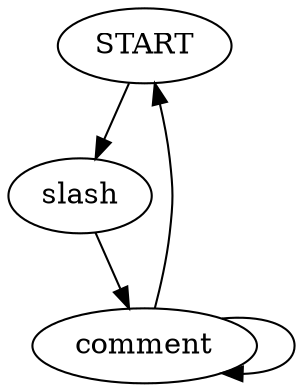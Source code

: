 digraph CommentParser {
    START -> slash;
    slash -> comment;
    comment -> comment;
    comment -> START
}